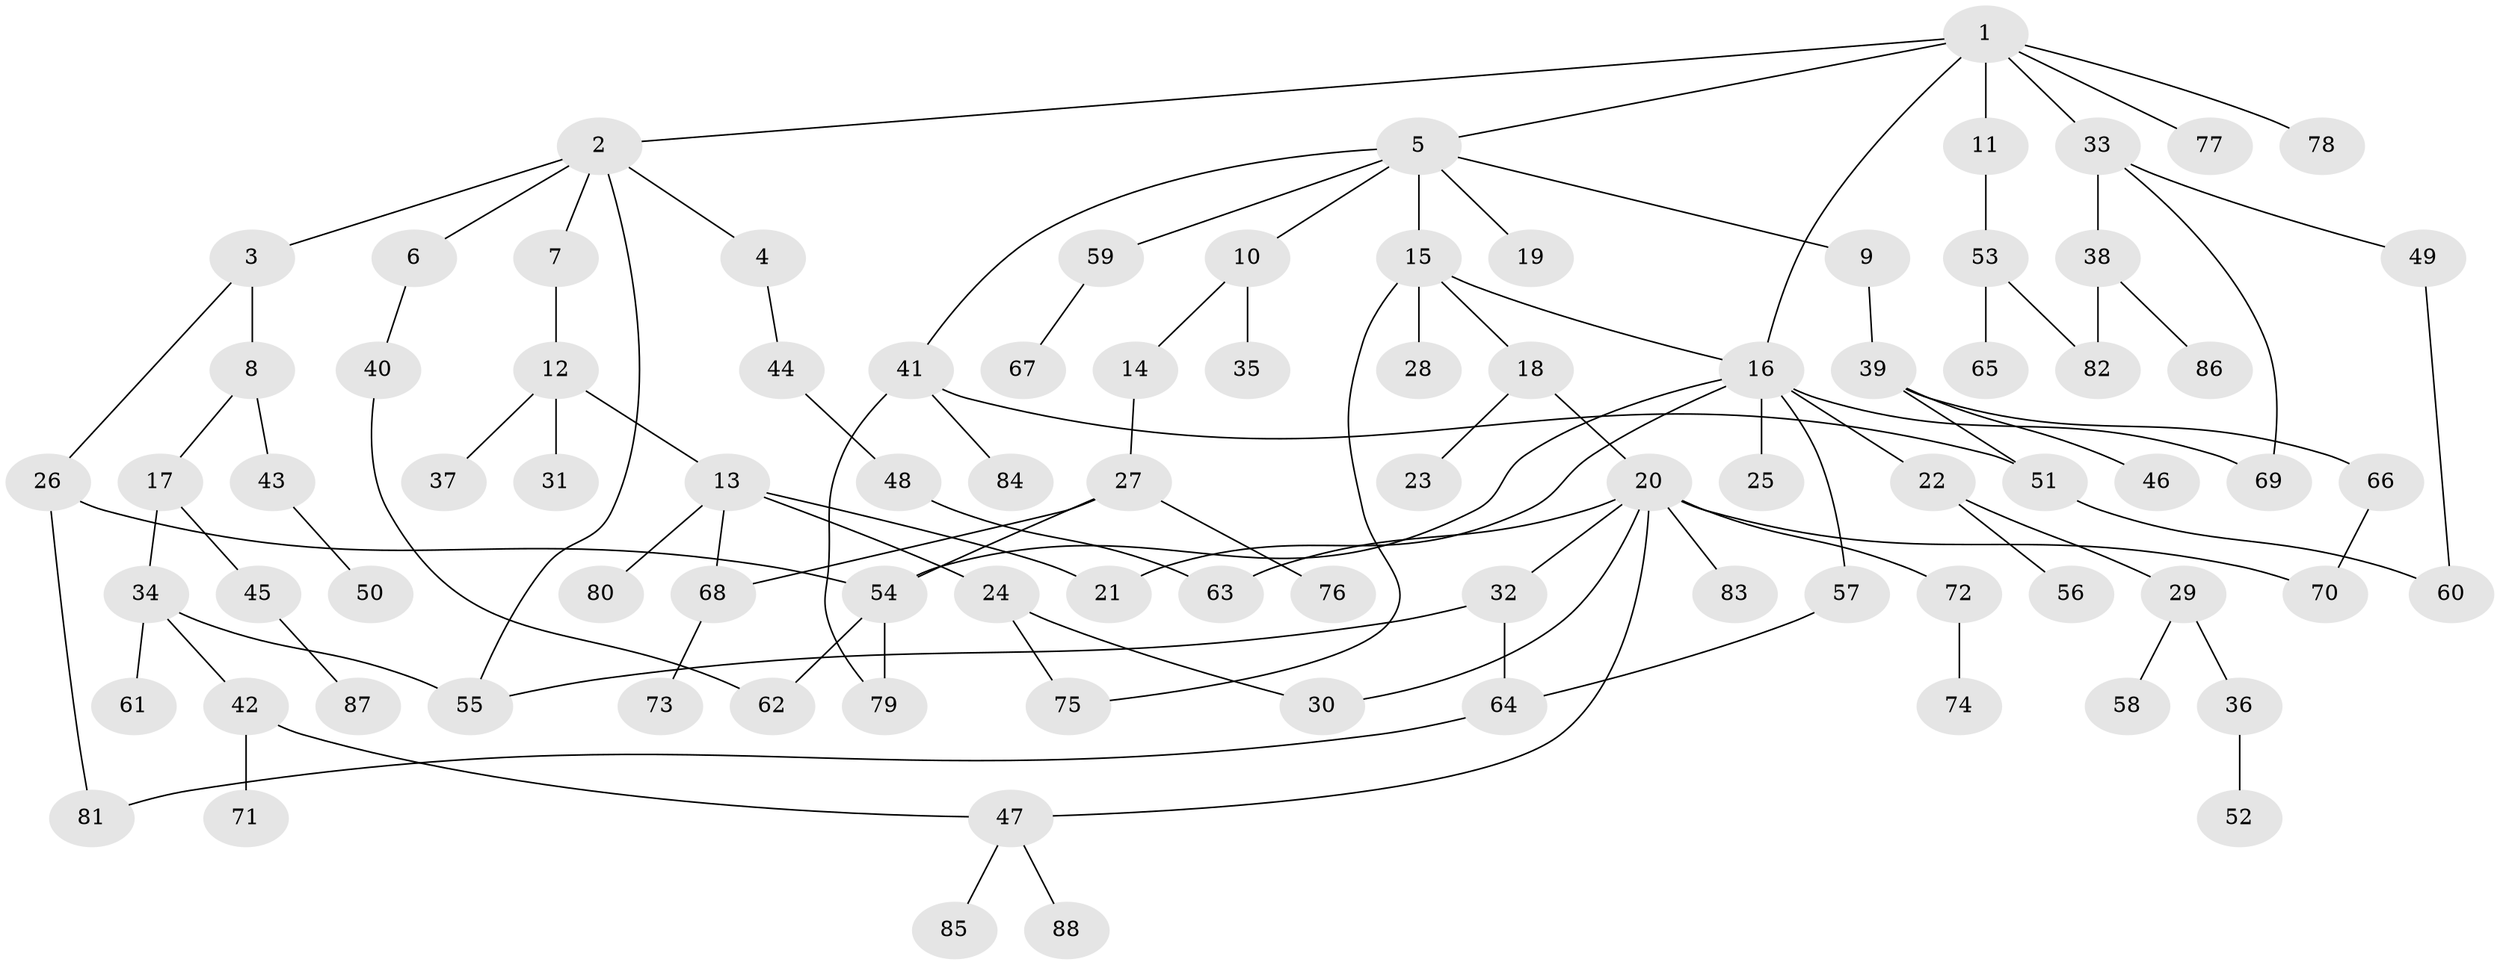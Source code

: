 // coarse degree distribution, {7: 0.06818181818181818, 2: 0.4318181818181818, 4: 0.13636363636363635, 6: 0.022727272727272728, 3: 0.1590909090909091, 1: 0.13636363636363635, 5: 0.045454545454545456}
// Generated by graph-tools (version 1.1) at 2025/36/03/04/25 23:36:06]
// undirected, 88 vertices, 107 edges
graph export_dot {
  node [color=gray90,style=filled];
  1;
  2;
  3;
  4;
  5;
  6;
  7;
  8;
  9;
  10;
  11;
  12;
  13;
  14;
  15;
  16;
  17;
  18;
  19;
  20;
  21;
  22;
  23;
  24;
  25;
  26;
  27;
  28;
  29;
  30;
  31;
  32;
  33;
  34;
  35;
  36;
  37;
  38;
  39;
  40;
  41;
  42;
  43;
  44;
  45;
  46;
  47;
  48;
  49;
  50;
  51;
  52;
  53;
  54;
  55;
  56;
  57;
  58;
  59;
  60;
  61;
  62;
  63;
  64;
  65;
  66;
  67;
  68;
  69;
  70;
  71;
  72;
  73;
  74;
  75;
  76;
  77;
  78;
  79;
  80;
  81;
  82;
  83;
  84;
  85;
  86;
  87;
  88;
  1 -- 2;
  1 -- 5;
  1 -- 11;
  1 -- 16;
  1 -- 33;
  1 -- 77;
  1 -- 78;
  2 -- 3;
  2 -- 4;
  2 -- 6;
  2 -- 7;
  2 -- 55;
  3 -- 8;
  3 -- 26;
  4 -- 44;
  5 -- 9;
  5 -- 10;
  5 -- 15;
  5 -- 19;
  5 -- 41;
  5 -- 59;
  6 -- 40;
  7 -- 12;
  8 -- 17;
  8 -- 43;
  9 -- 39;
  10 -- 14;
  10 -- 35;
  11 -- 53;
  12 -- 13;
  12 -- 31;
  12 -- 37;
  13 -- 24;
  13 -- 80;
  13 -- 21;
  13 -- 68;
  14 -- 27;
  15 -- 18;
  15 -- 28;
  15 -- 75;
  15 -- 16;
  16 -- 21;
  16 -- 22;
  16 -- 25;
  16 -- 54;
  16 -- 57;
  16 -- 69;
  17 -- 34;
  17 -- 45;
  18 -- 20;
  18 -- 23;
  20 -- 30;
  20 -- 32;
  20 -- 47;
  20 -- 70;
  20 -- 72;
  20 -- 83;
  20 -- 63;
  22 -- 29;
  22 -- 56;
  24 -- 75;
  24 -- 30;
  26 -- 81;
  26 -- 54;
  27 -- 68;
  27 -- 76;
  27 -- 54;
  29 -- 36;
  29 -- 58;
  32 -- 64;
  32 -- 55;
  33 -- 38;
  33 -- 49;
  33 -- 69;
  34 -- 42;
  34 -- 55;
  34 -- 61;
  36 -- 52;
  38 -- 86;
  38 -- 82;
  39 -- 46;
  39 -- 66;
  39 -- 51;
  40 -- 62;
  41 -- 51;
  41 -- 84;
  41 -- 79;
  42 -- 71;
  42 -- 47;
  43 -- 50;
  44 -- 48;
  45 -- 87;
  47 -- 85;
  47 -- 88;
  48 -- 63;
  49 -- 60;
  51 -- 60;
  53 -- 65;
  53 -- 82;
  54 -- 79;
  54 -- 62;
  57 -- 64;
  59 -- 67;
  64 -- 81;
  66 -- 70;
  68 -- 73;
  72 -- 74;
}
